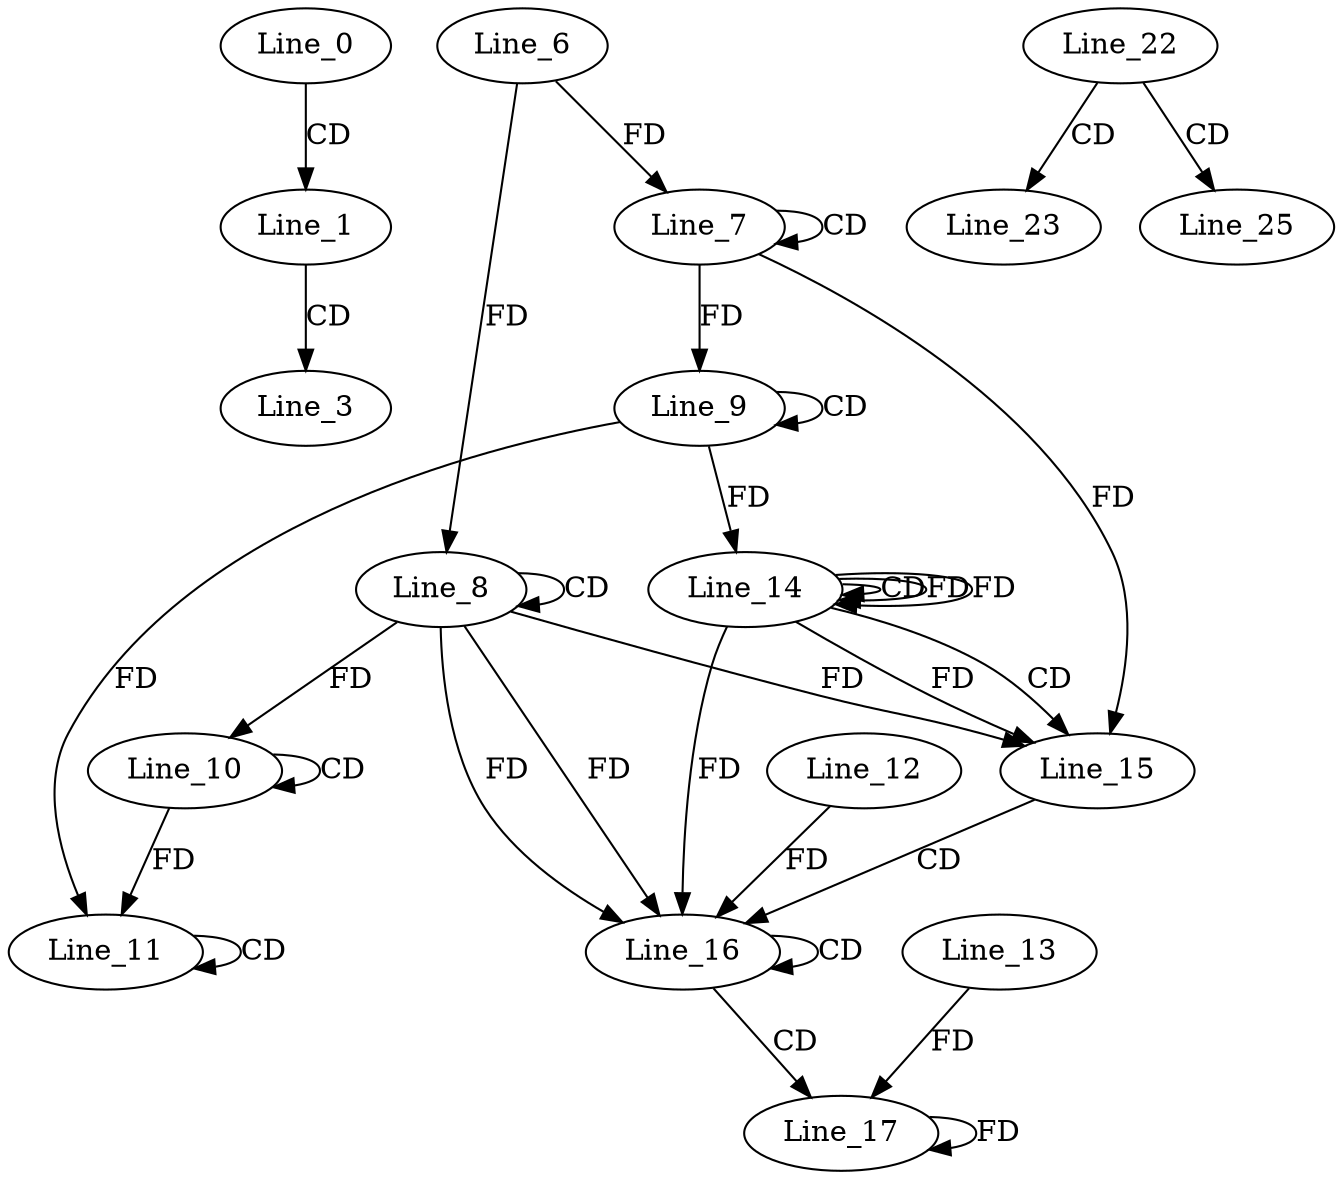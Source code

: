 digraph G {
  Line_0;
  Line_1;
  Line_3;
  Line_7;
  Line_7;
  Line_6;
  Line_8;
  Line_8;
  Line_9;
  Line_9;
  Line_10;
  Line_10;
  Line_11;
  Line_11;
  Line_14;
  Line_14;
  Line_14;
  Line_15;
  Line_15;
  Line_15;
  Line_16;
  Line_16;
  Line_12;
  Line_16;
  Line_17;
  Line_13;
  Line_22;
  Line_23;
  Line_25;
  Line_0 -> Line_1 [ label="CD" ];
  Line_1 -> Line_3 [ label="CD" ];
  Line_7 -> Line_7 [ label="CD" ];
  Line_6 -> Line_7 [ label="FD" ];
  Line_8 -> Line_8 [ label="CD" ];
  Line_6 -> Line_8 [ label="FD" ];
  Line_9 -> Line_9 [ label="CD" ];
  Line_7 -> Line_9 [ label="FD" ];
  Line_10 -> Line_10 [ label="CD" ];
  Line_8 -> Line_10 [ label="FD" ];
  Line_9 -> Line_11 [ label="FD" ];
  Line_10 -> Line_11 [ label="FD" ];
  Line_11 -> Line_11 [ label="CD" ];
  Line_9 -> Line_14 [ label="FD" ];
  Line_14 -> Line_14 [ label="CD" ];
  Line_14 -> Line_14 [ label="FD" ];
  Line_14 -> Line_15 [ label="CD" ];
  Line_7 -> Line_15 [ label="FD" ];
  Line_14 -> Line_15 [ label="FD" ];
  Line_8 -> Line_15 [ label="FD" ];
  Line_15 -> Line_16 [ label="CD" ];
  Line_8 -> Line_16 [ label="FD" ];
  Line_16 -> Line_16 [ label="CD" ];
  Line_8 -> Line_16 [ label="FD" ];
  Line_12 -> Line_16 [ label="FD" ];
  Line_14 -> Line_16 [ label="FD" ];
  Line_16 -> Line_17 [ label="CD" ];
  Line_17 -> Line_17 [ label="FD" ];
  Line_13 -> Line_17 [ label="FD" ];
  Line_22 -> Line_23 [ label="CD" ];
  Line_22 -> Line_25 [ label="CD" ];
  Line_14 -> Line_14 [ label="FD" ];
}
